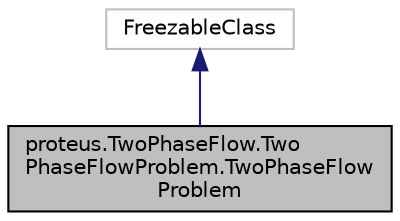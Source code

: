 digraph "proteus.TwoPhaseFlow.TwoPhaseFlowProblem.TwoPhaseFlowProblem"
{
 // LATEX_PDF_SIZE
  edge [fontname="Helvetica",fontsize="10",labelfontname="Helvetica",labelfontsize="10"];
  node [fontname="Helvetica",fontsize="10",shape=record];
  Node1 [label="proteus.TwoPhaseFlow.Two\lPhaseFlowProblem.TwoPhaseFlow\lProblem",height=0.2,width=0.4,color="black", fillcolor="grey75", style="filled", fontcolor="black",tooltip=" "];
  Node2 -> Node1 [dir="back",color="midnightblue",fontsize="10",style="solid",fontname="Helvetica"];
  Node2 [label="FreezableClass",height=0.2,width=0.4,color="grey75", fillcolor="white", style="filled",tooltip=" "];
}

